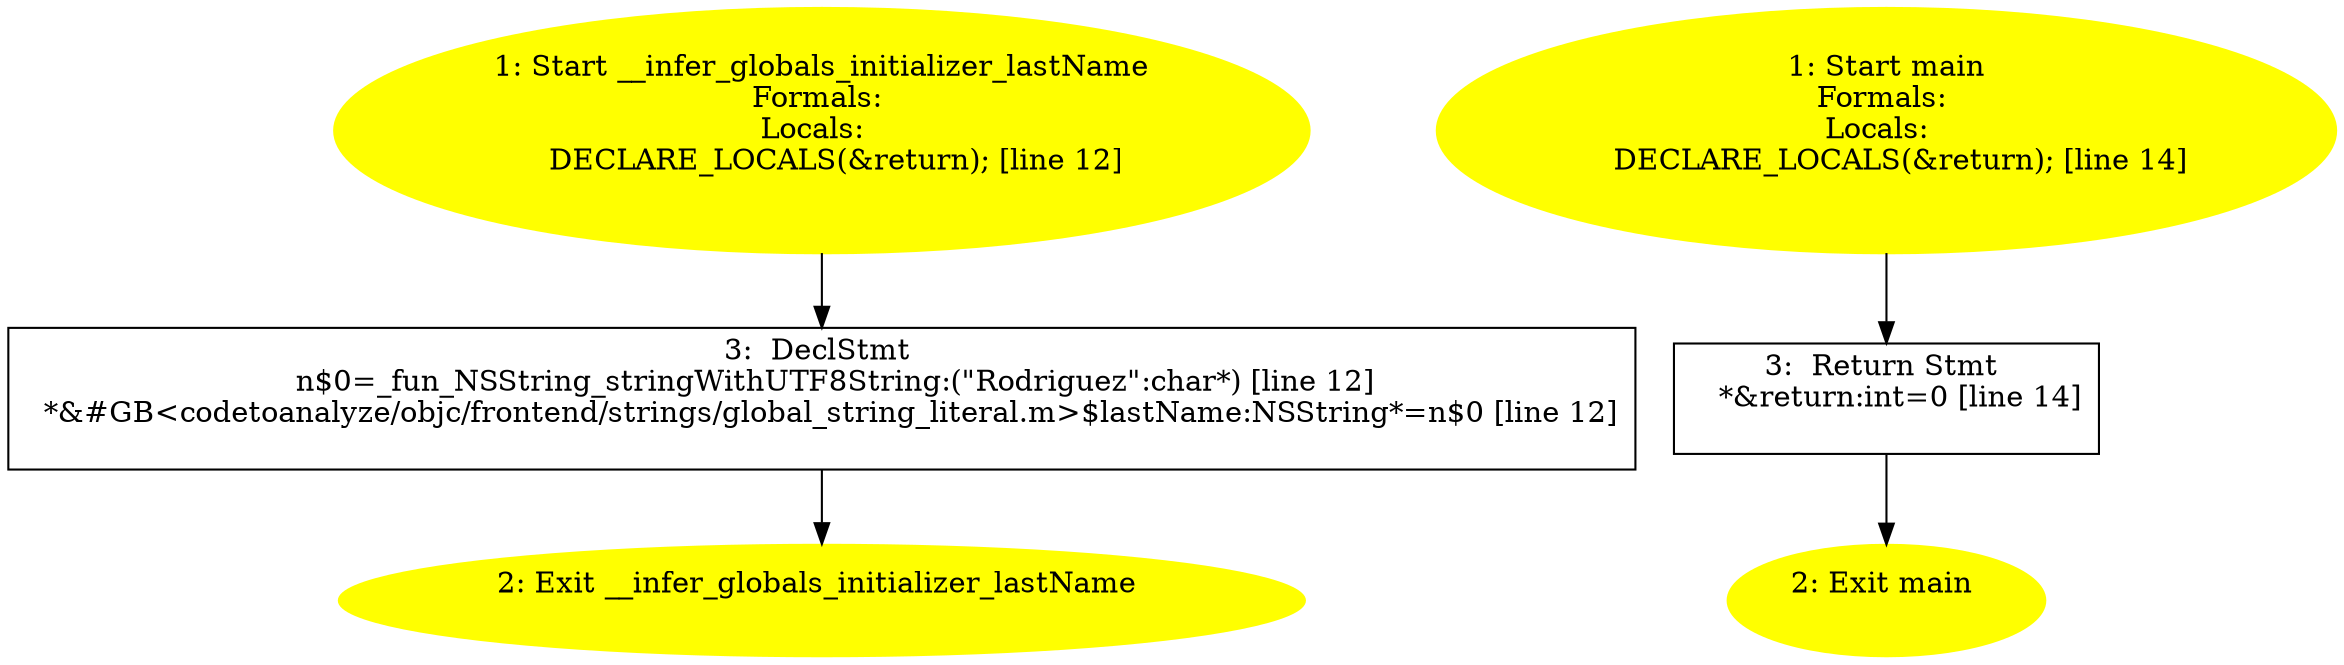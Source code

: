 /* @generated */
digraph iCFG {
"__infer_globals_initializer_lastName.ab5584b9c7a64c926bfb635dcb73a207_1" [label="1: Start __infer_globals_initializer_lastName\nFormals: \nLocals:  \n   DECLARE_LOCALS(&return); [line 12]\n " color=yellow style=filled]
	

	 "__infer_globals_initializer_lastName.ab5584b9c7a64c926bfb635dcb73a207_1" -> "__infer_globals_initializer_lastName.ab5584b9c7a64c926bfb635dcb73a207_3" ;
"__infer_globals_initializer_lastName.ab5584b9c7a64c926bfb635dcb73a207_2" [label="2: Exit __infer_globals_initializer_lastName \n  " color=yellow style=filled]
	

"__infer_globals_initializer_lastName.ab5584b9c7a64c926bfb635dcb73a207_3" [label="3:  DeclStmt \n   n$0=_fun_NSString_stringWithUTF8String:(\"Rodriguez\":char*) [line 12]\n  *&#GB<codetoanalyze/objc/frontend/strings/global_string_literal.m>$lastName:NSString*=n$0 [line 12]\n " shape="box"]
	

	 "__infer_globals_initializer_lastName.ab5584b9c7a64c926bfb635dcb73a207_3" -> "__infer_globals_initializer_lastName.ab5584b9c7a64c926bfb635dcb73a207_2" ;
"main.fad58de7366495db4650cfefac2fcd61_1" [label="1: Start main\nFormals: \nLocals:  \n   DECLARE_LOCALS(&return); [line 14]\n " color=yellow style=filled]
	

	 "main.fad58de7366495db4650cfefac2fcd61_1" -> "main.fad58de7366495db4650cfefac2fcd61_3" ;
"main.fad58de7366495db4650cfefac2fcd61_2" [label="2: Exit main \n  " color=yellow style=filled]
	

"main.fad58de7366495db4650cfefac2fcd61_3" [label="3:  Return Stmt \n   *&return:int=0 [line 14]\n " shape="box"]
	

	 "main.fad58de7366495db4650cfefac2fcd61_3" -> "main.fad58de7366495db4650cfefac2fcd61_2" ;
}
